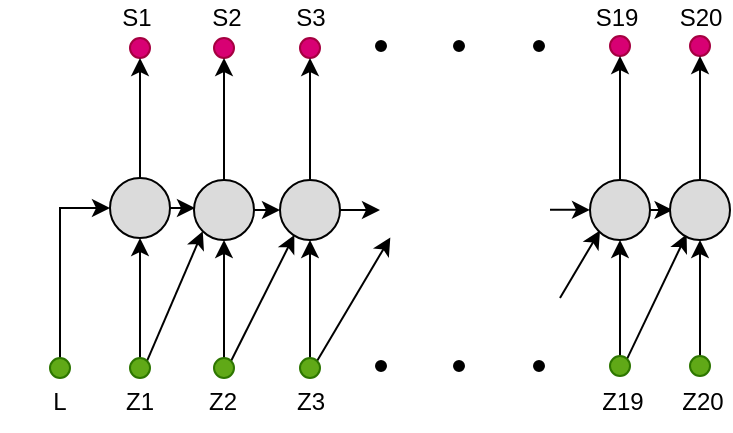 <mxfile version="20.3.0" type="device"><diagram id="fRxPTXHHsEJVxUrmyK4i" name="Page-1"><mxGraphModel dx="716" dy="377" grid="1" gridSize="10" guides="1" tooltips="1" connect="1" arrows="1" fold="1" page="1" pageScale="1" pageWidth="850" pageHeight="1100" math="0" shadow="0"><root><mxCell id="0"/><mxCell id="1" parent="0"/><mxCell id="bJ7oNbhRO45Ef7u2r-qv-27" style="edgeStyle=orthogonalEdgeStyle;rounded=0;orthogonalLoop=1;jettySize=auto;html=1;entryX=0;entryY=0.5;entryDx=0;entryDy=0;exitX=0.5;exitY=0;exitDx=0;exitDy=0;" edge="1" parent="1" source="bJ7oNbhRO45Ef7u2r-qv-2" target="bJ7oNbhRO45Ef7u2r-qv-22"><mxGeometry relative="1" as="geometry"><Array as="points"><mxPoint x="120" y="241"/></Array></mxGeometry></mxCell><mxCell id="bJ7oNbhRO45Ef7u2r-qv-2" value="" style="ellipse;whiteSpace=wrap;html=1;aspect=fixed;fillColor=#60a917;fontColor=#ffffff;strokeColor=#2D7600;" vertex="1" parent="1"><mxGeometry x="115" y="316" width="10" height="10" as="geometry"/></mxCell><mxCell id="bJ7oNbhRO45Ef7u2r-qv-28" style="edgeStyle=orthogonalEdgeStyle;rounded=0;orthogonalLoop=1;jettySize=auto;html=1;exitX=0.5;exitY=0;exitDx=0;exitDy=0;entryX=0.5;entryY=1;entryDx=0;entryDy=0;" edge="1" parent="1" source="bJ7oNbhRO45Ef7u2r-qv-3" target="bJ7oNbhRO45Ef7u2r-qv-22"><mxGeometry relative="1" as="geometry"/></mxCell><mxCell id="bJ7oNbhRO45Ef7u2r-qv-46" style="rounded=0;orthogonalLoop=1;jettySize=auto;html=1;exitX=1;exitY=0;exitDx=0;exitDy=0;entryX=0;entryY=1;entryDx=0;entryDy=0;" edge="1" parent="1" source="bJ7oNbhRO45Ef7u2r-qv-3" target="bJ7oNbhRO45Ef7u2r-qv-23"><mxGeometry relative="1" as="geometry"/></mxCell><mxCell id="bJ7oNbhRO45Ef7u2r-qv-3" value="" style="ellipse;whiteSpace=wrap;html=1;aspect=fixed;fillColor=#60a917;fontColor=#ffffff;strokeColor=#2D7600;" vertex="1" parent="1"><mxGeometry x="155" y="316" width="10" height="10" as="geometry"/></mxCell><mxCell id="bJ7oNbhRO45Ef7u2r-qv-39" style="edgeStyle=orthogonalEdgeStyle;rounded=0;orthogonalLoop=1;jettySize=auto;html=1;entryX=0.5;entryY=1;entryDx=0;entryDy=0;" edge="1" parent="1" source="bJ7oNbhRO45Ef7u2r-qv-4" target="bJ7oNbhRO45Ef7u2r-qv-23"><mxGeometry relative="1" as="geometry"/></mxCell><mxCell id="bJ7oNbhRO45Ef7u2r-qv-47" style="edgeStyle=none;rounded=0;orthogonalLoop=1;jettySize=auto;html=1;exitX=1;exitY=0;exitDx=0;exitDy=0;entryX=0.239;entryY=0.915;entryDx=0;entryDy=0;entryPerimeter=0;" edge="1" parent="1" source="bJ7oNbhRO45Ef7u2r-qv-4" target="bJ7oNbhRO45Ef7u2r-qv-24"><mxGeometry relative="1" as="geometry"/></mxCell><mxCell id="bJ7oNbhRO45Ef7u2r-qv-4" value="" style="ellipse;whiteSpace=wrap;html=1;aspect=fixed;fillColor=#60a917;fontColor=#ffffff;strokeColor=#2D7600;" vertex="1" parent="1"><mxGeometry x="197" y="316" width="10" height="10" as="geometry"/></mxCell><mxCell id="bJ7oNbhRO45Ef7u2r-qv-38" style="edgeStyle=orthogonalEdgeStyle;rounded=0;orthogonalLoop=1;jettySize=auto;html=1;exitX=0.5;exitY=0;exitDx=0;exitDy=0;entryX=0.5;entryY=1;entryDx=0;entryDy=0;" edge="1" parent="1" source="bJ7oNbhRO45Ef7u2r-qv-5" target="bJ7oNbhRO45Ef7u2r-qv-24"><mxGeometry relative="1" as="geometry"/></mxCell><mxCell id="bJ7oNbhRO45Ef7u2r-qv-48" style="edgeStyle=none;rounded=0;orthogonalLoop=1;jettySize=auto;html=1;exitX=1;exitY=0;exitDx=0;exitDy=0;" edge="1" parent="1" source="bJ7oNbhRO45Ef7u2r-qv-5"><mxGeometry relative="1" as="geometry"><mxPoint x="285.16" y="255.72" as="targetPoint"/></mxGeometry></mxCell><mxCell id="bJ7oNbhRO45Ef7u2r-qv-5" value="" style="ellipse;whiteSpace=wrap;html=1;aspect=fixed;fillColor=#60a917;fontColor=#ffffff;strokeColor=#2D7600;" vertex="1" parent="1"><mxGeometry x="240" y="316" width="10" height="10" as="geometry"/></mxCell><mxCell id="bJ7oNbhRO45Ef7u2r-qv-7" value="" style="ellipse;whiteSpace=wrap;html=1;aspect=fixed;fillColor=#000000;" vertex="1" parent="1"><mxGeometry x="278" y="317.5" width="5" height="5" as="geometry"/></mxCell><mxCell id="bJ7oNbhRO45Ef7u2r-qv-8" value="" style="ellipse;whiteSpace=wrap;html=1;aspect=fixed;fillColor=#000000;" vertex="1" parent="1"><mxGeometry x="317" y="317.5" width="5" height="5" as="geometry"/></mxCell><mxCell id="bJ7oNbhRO45Ef7u2r-qv-9" value="" style="ellipse;whiteSpace=wrap;html=1;aspect=fixed;fillColor=#000000;" vertex="1" parent="1"><mxGeometry x="357" y="317.5" width="5" height="5" as="geometry"/></mxCell><mxCell id="bJ7oNbhRO45Ef7u2r-qv-40" style="edgeStyle=orthogonalEdgeStyle;rounded=0;orthogonalLoop=1;jettySize=auto;html=1;exitX=0.5;exitY=0;exitDx=0;exitDy=0;" edge="1" parent="1" source="bJ7oNbhRO45Ef7u2r-qv-10" target="bJ7oNbhRO45Ef7u2r-qv-25"><mxGeometry relative="1" as="geometry"/></mxCell><mxCell id="bJ7oNbhRO45Ef7u2r-qv-50" style="edgeStyle=none;rounded=0;orthogonalLoop=1;jettySize=auto;html=1;exitX=1;exitY=0;exitDx=0;exitDy=0;entryX=0.277;entryY=0.904;entryDx=0;entryDy=0;entryPerimeter=0;" edge="1" parent="1" source="bJ7oNbhRO45Ef7u2r-qv-10" target="bJ7oNbhRO45Ef7u2r-qv-26"><mxGeometry relative="1" as="geometry"/></mxCell><mxCell id="bJ7oNbhRO45Ef7u2r-qv-10" value="" style="ellipse;whiteSpace=wrap;html=1;aspect=fixed;fillColor=#60a917;fontColor=#ffffff;strokeColor=#2D7600;" vertex="1" parent="1"><mxGeometry x="395" y="315" width="10" height="10" as="geometry"/></mxCell><mxCell id="bJ7oNbhRO45Ef7u2r-qv-41" style="edgeStyle=orthogonalEdgeStyle;rounded=0;orthogonalLoop=1;jettySize=auto;html=1;exitX=0.5;exitY=0;exitDx=0;exitDy=0;" edge="1" parent="1" source="bJ7oNbhRO45Ef7u2r-qv-11" target="bJ7oNbhRO45Ef7u2r-qv-26"><mxGeometry relative="1" as="geometry"/></mxCell><mxCell id="bJ7oNbhRO45Ef7u2r-qv-11" value="" style="ellipse;whiteSpace=wrap;html=1;aspect=fixed;fillColor=#60a917;fontColor=#ffffff;strokeColor=#2D7600;" vertex="1" parent="1"><mxGeometry x="435" y="315" width="10" height="10" as="geometry"/></mxCell><mxCell id="bJ7oNbhRO45Ef7u2r-qv-14" value="" style="ellipse;whiteSpace=wrap;html=1;aspect=fixed;fillColor=#d80073;fontColor=#ffffff;strokeColor=#A50040;" vertex="1" parent="1"><mxGeometry x="155" y="156" width="10" height="10" as="geometry"/></mxCell><mxCell id="bJ7oNbhRO45Ef7u2r-qv-15" value="" style="ellipse;whiteSpace=wrap;html=1;aspect=fixed;fillColor=#d80073;fontColor=#ffffff;strokeColor=#A50040;" vertex="1" parent="1"><mxGeometry x="197" y="156" width="10" height="10" as="geometry"/></mxCell><mxCell id="bJ7oNbhRO45Ef7u2r-qv-16" value="" style="ellipse;whiteSpace=wrap;html=1;aspect=fixed;fillColor=#d80073;fontColor=#ffffff;strokeColor=#A50040;" vertex="1" parent="1"><mxGeometry x="240" y="156" width="10" height="10" as="geometry"/></mxCell><mxCell id="bJ7oNbhRO45Ef7u2r-qv-17" value="" style="ellipse;whiteSpace=wrap;html=1;aspect=fixed;fillColor=#000000;" vertex="1" parent="1"><mxGeometry x="278" y="157.5" width="5" height="5" as="geometry"/></mxCell><mxCell id="bJ7oNbhRO45Ef7u2r-qv-18" value="" style="ellipse;whiteSpace=wrap;html=1;aspect=fixed;fillColor=#000000;" vertex="1" parent="1"><mxGeometry x="317" y="157.5" width="5" height="5" as="geometry"/></mxCell><mxCell id="bJ7oNbhRO45Ef7u2r-qv-19" value="" style="ellipse;whiteSpace=wrap;html=1;aspect=fixed;fillColor=#000000;" vertex="1" parent="1"><mxGeometry x="357" y="157.5" width="5" height="5" as="geometry"/></mxCell><mxCell id="bJ7oNbhRO45Ef7u2r-qv-20" value="" style="ellipse;whiteSpace=wrap;html=1;aspect=fixed;fillColor=#d80073;fontColor=#ffffff;strokeColor=#A50040;" vertex="1" parent="1"><mxGeometry x="395" y="155" width="10" height="10" as="geometry"/></mxCell><mxCell id="bJ7oNbhRO45Ef7u2r-qv-21" value="" style="ellipse;whiteSpace=wrap;html=1;aspect=fixed;fillColor=#d80073;fontColor=#ffffff;strokeColor=#A50040;" vertex="1" parent="1"><mxGeometry x="435" y="155" width="10" height="10" as="geometry"/></mxCell><mxCell id="bJ7oNbhRO45Ef7u2r-qv-30" style="edgeStyle=orthogonalEdgeStyle;rounded=0;orthogonalLoop=1;jettySize=auto;html=1;exitX=0.5;exitY=0;exitDx=0;exitDy=0;entryX=0.5;entryY=1;entryDx=0;entryDy=0;" edge="1" parent="1" source="bJ7oNbhRO45Ef7u2r-qv-22" target="bJ7oNbhRO45Ef7u2r-qv-14"><mxGeometry relative="1" as="geometry"/></mxCell><mxCell id="bJ7oNbhRO45Ef7u2r-qv-32" style="edgeStyle=orthogonalEdgeStyle;rounded=0;orthogonalLoop=1;jettySize=auto;html=1;exitX=1;exitY=0.5;exitDx=0;exitDy=0;entryX=0.016;entryY=0.448;entryDx=0;entryDy=0;entryPerimeter=0;" edge="1" parent="1" source="bJ7oNbhRO45Ef7u2r-qv-22" target="bJ7oNbhRO45Ef7u2r-qv-23"><mxGeometry relative="1" as="geometry"/></mxCell><mxCell id="bJ7oNbhRO45Ef7u2r-qv-22" value="" style="ellipse;whiteSpace=wrap;html=1;aspect=fixed;fillColor=#DBDBDB;" vertex="1" parent="1"><mxGeometry x="145" y="226" width="30" height="30" as="geometry"/></mxCell><mxCell id="bJ7oNbhRO45Ef7u2r-qv-33" style="edgeStyle=orthogonalEdgeStyle;rounded=0;orthogonalLoop=1;jettySize=auto;html=1;exitX=1;exitY=0.5;exitDx=0;exitDy=0;entryX=0;entryY=0.5;entryDx=0;entryDy=0;" edge="1" parent="1" source="bJ7oNbhRO45Ef7u2r-qv-23" target="bJ7oNbhRO45Ef7u2r-qv-24"><mxGeometry relative="1" as="geometry"/></mxCell><mxCell id="bJ7oNbhRO45Ef7u2r-qv-42" style="edgeStyle=orthogonalEdgeStyle;rounded=0;orthogonalLoop=1;jettySize=auto;html=1;entryX=0.5;entryY=1;entryDx=0;entryDy=0;" edge="1" parent="1" source="bJ7oNbhRO45Ef7u2r-qv-23" target="bJ7oNbhRO45Ef7u2r-qv-15"><mxGeometry relative="1" as="geometry"/></mxCell><mxCell id="bJ7oNbhRO45Ef7u2r-qv-23" value="" style="ellipse;whiteSpace=wrap;html=1;aspect=fixed;fillColor=#DBDBDB;" vertex="1" parent="1"><mxGeometry x="187" y="227" width="30" height="30" as="geometry"/></mxCell><mxCell id="bJ7oNbhRO45Ef7u2r-qv-34" style="edgeStyle=orthogonalEdgeStyle;rounded=0;orthogonalLoop=1;jettySize=auto;html=1;exitX=1;exitY=0.5;exitDx=0;exitDy=0;" edge="1" parent="1" source="bJ7oNbhRO45Ef7u2r-qv-24"><mxGeometry relative="1" as="geometry"><mxPoint x="280" y="242.046" as="targetPoint"/></mxGeometry></mxCell><mxCell id="bJ7oNbhRO45Ef7u2r-qv-43" style="edgeStyle=orthogonalEdgeStyle;rounded=0;orthogonalLoop=1;jettySize=auto;html=1;entryX=0.5;entryY=1;entryDx=0;entryDy=0;" edge="1" parent="1" source="bJ7oNbhRO45Ef7u2r-qv-24" target="bJ7oNbhRO45Ef7u2r-qv-16"><mxGeometry relative="1" as="geometry"/></mxCell><mxCell id="bJ7oNbhRO45Ef7u2r-qv-24" value="" style="ellipse;whiteSpace=wrap;html=1;aspect=fixed;fillColor=#DBDBDB;" vertex="1" parent="1"><mxGeometry x="230" y="227" width="30" height="30" as="geometry"/></mxCell><mxCell id="bJ7oNbhRO45Ef7u2r-qv-36" style="edgeStyle=orthogonalEdgeStyle;rounded=0;orthogonalLoop=1;jettySize=auto;html=1;exitX=1;exitY=0.5;exitDx=0;exitDy=0;entryX=0.042;entryY=0.522;entryDx=0;entryDy=0;entryPerimeter=0;" edge="1" parent="1" source="bJ7oNbhRO45Ef7u2r-qv-25" target="bJ7oNbhRO45Ef7u2r-qv-26"><mxGeometry relative="1" as="geometry"/></mxCell><mxCell id="bJ7oNbhRO45Ef7u2r-qv-44" style="edgeStyle=orthogonalEdgeStyle;rounded=0;orthogonalLoop=1;jettySize=auto;html=1;entryX=0.5;entryY=1;entryDx=0;entryDy=0;" edge="1" parent="1" source="bJ7oNbhRO45Ef7u2r-qv-25" target="bJ7oNbhRO45Ef7u2r-qv-20"><mxGeometry relative="1" as="geometry"/></mxCell><mxCell id="bJ7oNbhRO45Ef7u2r-qv-25" value="" style="ellipse;whiteSpace=wrap;html=1;aspect=fixed;fillColor=#DBDBDB;" vertex="1" parent="1"><mxGeometry x="385" y="227" width="30" height="30" as="geometry"/></mxCell><mxCell id="bJ7oNbhRO45Ef7u2r-qv-45" style="edgeStyle=orthogonalEdgeStyle;rounded=0;orthogonalLoop=1;jettySize=auto;html=1;entryX=0.5;entryY=1;entryDx=0;entryDy=0;" edge="1" parent="1" source="bJ7oNbhRO45Ef7u2r-qv-26" target="bJ7oNbhRO45Ef7u2r-qv-21"><mxGeometry relative="1" as="geometry"/></mxCell><mxCell id="bJ7oNbhRO45Ef7u2r-qv-26" value="" style="ellipse;whiteSpace=wrap;html=1;aspect=fixed;fillColor=#DBDBDB;" vertex="1" parent="1"><mxGeometry x="425" y="227" width="30" height="30" as="geometry"/></mxCell><mxCell id="bJ7oNbhRO45Ef7u2r-qv-35" style="edgeStyle=orthogonalEdgeStyle;rounded=0;orthogonalLoop=1;jettySize=auto;html=1;exitX=1;exitY=0.5;exitDx=0;exitDy=0;" edge="1" parent="1"><mxGeometry relative="1" as="geometry"><mxPoint x="385" y="241.936" as="targetPoint"/><mxPoint x="365" y="241.89" as="sourcePoint"/></mxGeometry></mxCell><mxCell id="bJ7oNbhRO45Ef7u2r-qv-49" style="edgeStyle=none;rounded=0;orthogonalLoop=1;jettySize=auto;html=1;" edge="1" parent="1"><mxGeometry relative="1" as="geometry"><mxPoint x="390.0" y="252.26" as="targetPoint"/><mxPoint x="370" y="286" as="sourcePoint"/></mxGeometry></mxCell><mxCell id="bJ7oNbhRO45Ef7u2r-qv-51" value="L" style="text;html=1;strokeColor=none;fillColor=none;align=center;verticalAlign=middle;whiteSpace=wrap;rounded=0;" vertex="1" parent="1"><mxGeometry x="90" y="322.5" width="60" height="30" as="geometry"/></mxCell><mxCell id="bJ7oNbhRO45Ef7u2r-qv-52" value="Z1" style="text;html=1;strokeColor=none;fillColor=none;align=center;verticalAlign=middle;whiteSpace=wrap;rounded=0;" vertex="1" parent="1"><mxGeometry x="130" y="322.5" width="60" height="30" as="geometry"/></mxCell><mxCell id="bJ7oNbhRO45Ef7u2r-qv-53" value="Z2" style="text;html=1;strokeColor=none;fillColor=none;align=center;verticalAlign=middle;whiteSpace=wrap;rounded=0;" vertex="1" parent="1"><mxGeometry x="188" y="328.75" width="27" height="17.5" as="geometry"/></mxCell><mxCell id="bJ7oNbhRO45Ef7u2r-qv-54" value="Z3" style="text;html=1;strokeColor=none;fillColor=none;align=center;verticalAlign=middle;whiteSpace=wrap;rounded=0;" vertex="1" parent="1"><mxGeometry x="232" y="328.75" width="27" height="17.5" as="geometry"/></mxCell><mxCell id="bJ7oNbhRO45Ef7u2r-qv-55" value="Z19" style="text;html=1;strokeColor=none;fillColor=none;align=center;verticalAlign=middle;whiteSpace=wrap;rounded=0;" vertex="1" parent="1"><mxGeometry x="388" y="328.75" width="27" height="17.5" as="geometry"/></mxCell><mxCell id="bJ7oNbhRO45Ef7u2r-qv-56" value="Z20" style="text;html=1;strokeColor=none;fillColor=none;align=center;verticalAlign=middle;whiteSpace=wrap;rounded=0;" vertex="1" parent="1"><mxGeometry x="428" y="328.75" width="27" height="17.5" as="geometry"/></mxCell><mxCell id="bJ7oNbhRO45Ef7u2r-qv-57" value="S1" style="text;html=1;strokeColor=none;fillColor=none;align=center;verticalAlign=middle;whiteSpace=wrap;rounded=0;" vertex="1" parent="1"><mxGeometry x="145" y="137.5" width="27" height="17.5" as="geometry"/></mxCell><mxCell id="bJ7oNbhRO45Ef7u2r-qv-58" value="S2" style="text;html=1;strokeColor=none;fillColor=none;align=center;verticalAlign=middle;whiteSpace=wrap;rounded=0;" vertex="1" parent="1"><mxGeometry x="190" y="137.5" width="27" height="17.5" as="geometry"/></mxCell><mxCell id="bJ7oNbhRO45Ef7u2r-qv-60" value="S3" style="text;html=1;strokeColor=none;fillColor=none;align=center;verticalAlign=middle;whiteSpace=wrap;rounded=0;" vertex="1" parent="1"><mxGeometry x="232" y="137.5" width="27" height="17.5" as="geometry"/></mxCell><mxCell id="bJ7oNbhRO45Ef7u2r-qv-61" value="S19" style="text;html=1;strokeColor=none;fillColor=none;align=center;verticalAlign=middle;whiteSpace=wrap;rounded=0;" vertex="1" parent="1"><mxGeometry x="385" y="137.5" width="27" height="17.5" as="geometry"/></mxCell><mxCell id="bJ7oNbhRO45Ef7u2r-qv-62" value="S20" style="text;html=1;strokeColor=none;fillColor=none;align=center;verticalAlign=middle;whiteSpace=wrap;rounded=0;" vertex="1" parent="1"><mxGeometry x="426.5" y="137.5" width="27" height="17.5" as="geometry"/></mxCell></root></mxGraphModel></diagram></mxfile>